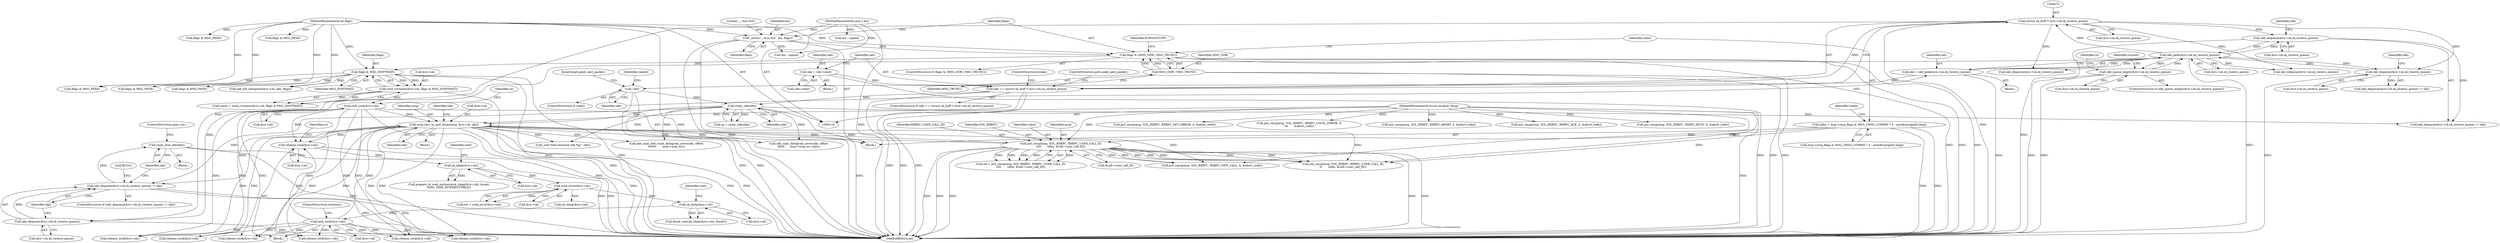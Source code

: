 digraph "0_linux_f3d3342602f8bcbf37d7c46641cb9bca7618eb1c_29@pointer" {
"1000761" [label="(Call,rxrpc_free_skb(skb))"];
"1000751" [label="(Call,skb_dequeue(&rx->sk.sk_receive_queue) != skb)"];
"1000752" [label="(Call,skb_dequeue(&rx->sk.sk_receive_queue))"];
"1000672" [label="(Call,(struct sk_buff *) &rx->sk.sk_receive_queue)"];
"1000231" [label="(Call,skb_peek(&rx->sk.sk_receive_queue))"];
"1000355" [label="(Call,skb_dequeue(&rx->sk.sk_receive_queue))"];
"1000686" [label="(Call,skb_dequeue(&rx->sk.sk_receive_queue))"];
"1000280" [label="(Call,skb_queue_empty(&rx->sk.sk_receive_queue))"];
"1000435" [label="(Call,sock_recv_ts_and_drops(msg, &rx->sk, skb))"];
"1000469" [label="(Call,put_cmsg(msg, SOL_RXRPC, RXRPC_USER_CALL_ID,\n\t\t\t\t       ullen, &call->user_call_ID))"];
"1000119" [label="(MethodParameterIn,struct msghdr *msg)"];
"1000165" [label="(Call,ullen = msg->msg_flags & MSG_CMSG_COMPAT ? 4 : sizeof(unsigned long))"];
"1000304" [label="(Call,lock_sock(&rx->sk))"];
"1000297" [label="(Call,sk_sleep(&rx->sk))"];
"1000271" [label="(Call,sock_error(&rx->sk))"];
"1000261" [label="(Call,sk_sleep(&rx->sk))"];
"1000255" [label="(Call,release_sock(&rx->sk))"];
"1000191" [label="(Call,lock_sock(&rx->sk))"];
"1000178" [label="(Call,sock_rcvtimeo(&rx->sk, flags & MSG_DONTWAIT))"];
"1000183" [label="(Call,flags & MSG_DONTWAIT)"];
"1000157" [label="(Call,flags & (MSG_OOB | MSG_TRUNC))"];
"1000152" [label="(Call,_enter(\",,,%zu,%d\", len, flags))"];
"1000120" [label="(MethodParameterIn,size_t len)"];
"1000121" [label="(MethodParameterIn,int flags)"];
"1000159" [label="(Call,MSG_OOB | MSG_TRUNC)"];
"1000313" [label="(Call,rxrpc_skb(skb))"];
"1000239" [label="(Call,!skb)"];
"1000229" [label="(Call,skb = skb_peek(&rx->sk.sk_receive_queue))"];
"1000670" [label="(Call,skb == (struct sk_buff *) &rx->sk.sk_receive_queue)"];
"1000664" [label="(Call,skb = skb->next)"];
"1000305" [label="(Call,&rx->sk)"];
"1000177" [label="(Identifier,timeo)"];
"1000230" [label="(Identifier,skb)"];
"1000920" [label="(Call,release_sock(&rx->sk))"];
"1000153" [label="(Literal,\",,,%zu,%d\")"];
"1000469" [label="(Call,put_cmsg(msg, SOL_RXRPC, RXRPC_USER_CALL_ID,\n\t\t\t\t       ullen, &call->user_call_ID))"];
"1000467" [label="(Call,ret = put_cmsg(msg, SOL_RXRPC, RXRPC_USER_CALL_ID,\n\t\t\t\t       ullen, &call->user_call_ID))"];
"1000472" [label="(Identifier,RXRPC_USER_CALL_ID)"];
"1000400" [label="(Block,)"];
"1000154" [label="(Identifier,len)"];
"1000354" [label="(Call,skb_dequeue(&rx->sk.sk_receive_queue) != skb)"];
"1000217" [label="(Call,release_sock(&rx->sk))"];
"1000240" [label="(Identifier,skb)"];
"1000766" [label="(Call,put_cmsg(msg, SOL_RXRPC, RXRPC_USER_CALL_ID,\n\t\t       ullen, &call->user_call_ID))"];
"1000304" [label="(Call,lock_sock(&rx->sk))"];
"1000471" [label="(Identifier,SOL_RXRPC)"];
"1000232" [label="(Call,&rx->sk.sk_receive_queue)"];
"1000281" [label="(Call,&rx->sk.sk_receive_queue)"];
"1000866" [label="(Call,put_cmsg(msg, SOL_RXRPC, RXRPC_LOCAL_ERROR, 4,\n\t\t\t       &abort_code))"];
"1000445" [label="(Identifier,skb)"];
"1000520" [label="(Call,len - copied)"];
"1000674" [label="(Call,&rx->sk.sk_receive_queue)"];
"1000666" [label="(Call,skb->next)"];
"1000671" [label="(Identifier,skb)"];
"1000761" [label="(Call,rxrpc_free_skb(skb))"];
"1000255" [label="(Call,release_sock(&rx->sk))"];
"1000686" [label="(Call,skb_dequeue(&rx->sk.sk_receive_queue))"];
"1000958" [label="(Call,release_sock(&rx->sk))"];
"1000624" [label="(Call,skb_dequeue(&rx->sk.sk_receive_queue))"];
"1000543" [label="(Call,skb_copy_and_csum_datagram_iovec(skb, offset,\n\t\t\t\t\t\t\t       msg->msg_iov))"];
"1000473" [label="(Identifier,ullen)"];
"1000269" [label="(Call,ret = sock_error(&rx->sk))"];
"1000732" [label="(Call,put_cmsg(msg, SOL_RXRPC, RXRPC_NEW_CALL, 0, &abort_code))"];
"1000184" [label="(Identifier,flags)"];
"1000383" [label="(Call,release_sock(&rx->sk))"];
"1000901" [label="(Call,_net(\"free terminal skb %p\", skb))"];
"1000672" [label="(Call,(struct sk_buff *) &rx->sk.sk_receive_queue)"];
"1000272" [label="(Call,&rx->sk)"];
"1000229" [label="(Call,skb = skb_peek(&rx->sk.sk_receive_queue))"];
"1000156" [label="(ControlStructure,if (flags & (MSG_OOB | MSG_TRUNC)))"];
"1000658" [label="(Call,flags & MSG_PEEK)"];
"1000572" [label="(Call,flags & MSG_PEEK)"];
"1000262" [label="(Call,&rx->sk)"];
"1000183" [label="(Call,flags & MSG_DONTWAIT)"];
"1000241" [label="(Block,)"];
"1000687" [label="(Call,&rx->sk.sk_receive_queue)"];
"1000760" [label="(Call,BUG())"];
"1000271" [label="(Call,sock_error(&rx->sk))"];
"1000303" [label="(Identifier,wait)"];
"1000192" [label="(Call,&rx->sk)"];
"1000314" [label="(Identifier,skb)"];
"1000165" [label="(Call,ullen = msg->msg_flags & MSG_CMSG_COMPAT ? 4 : sizeof(unsigned long))"];
"1000166" [label="(Identifier,ullen)"];
"1000310" [label="(JumpTarget,peek_next_packet:)"];
"1000670" [label="(Call,skb == (struct sk_buff *) &rx->sk.sk_receive_queue)"];
"1000280" [label="(Call,skb_queue_empty(&rx->sk.sk_receive_queue))"];
"1000296" [label="(Call,finish_wait(sk_sleep(&rx->sk), &wait))"];
"1000532" [label="(Call,skb_copy_datagram_iovec(skb, offset,\n\t\t\t\t\t\t      msg->msg_iov, copy))"];
"1000665" [label="(Identifier,skb)"];
"1000264" [label="(Identifier,rx)"];
"1000158" [label="(Identifier,flags)"];
"1000700" [label="(Call,release_sock(&rx->sk))"];
"1000161" [label="(Identifier,MSG_TRUNC)"];
"1000231" [label="(Call,skb_peek(&rx->sk.sk_receive_queue))"];
"1000939" [label="(Call,release_sock(&rx->sk))"];
"1000309" [label="(ControlStructure,continue;)"];
"1000746" [label="(Call,flags & MSG_PEEK)"];
"1000119" [label="(MethodParameterIn,struct msghdr *msg)"];
"1001010" [label="(MethodReturn,int)"];
"1000152" [label="(Call,_enter(\",,,%zu,%d\", len, flags))"];
"1000202" [label="(Identifier,rx)"];
"1000749" [label="(Block,)"];
"1000474" [label="(Call,&call->user_call_ID)"];
"1000185" [label="(Identifier,MSG_DONTWAIT)"];
"1000763" [label="(ControlStructure,goto out;)"];
"1000824" [label="(Call,put_cmsg(msg, SOL_RXRPC, RXRPC_ABORT, 4, &abort_code))"];
"1000159" [label="(Call,MSG_OOB | MSG_TRUNC)"];
"1000897" [label="(Call,flags & MSG_PEEK)"];
"1000752" [label="(Call,skb_dequeue(&rx->sk.sk_receive_queue))"];
"1000297" [label="(Call,sk_sleep(&rx->sk))"];
"1000470" [label="(Identifier,msg)"];
"1000267" [label="(Identifier,wait)"];
"1000616" [label="(Call,flags & MSG_PEEK)"];
"1000279" [label="(ControlStructure,if (skb_queue_empty(&rx->sk.sk_receive_queue)))"];
"1000311" [label="(Call,sp = rxrpc_skb(skb))"];
"1000437" [label="(Call,&rx->sk)"];
"1000191" [label="(Call,lock_sock(&rx->sk))"];
"1000121" [label="(MethodParameterIn,int flags)"];
"1000664" [label="(Call,skb = skb->next)"];
"1000906" [label="(Call,skb_dequeue(&rx->sk.sk_receive_queue))"];
"1000120" [label="(MethodParameterIn,size_t len)"];
"1000256" [label="(Call,&rx->sk)"];
"1000680" [label="(ControlStructure,break;)"];
"1000160" [label="(Identifier,MSG_OOB)"];
"1000157" [label="(Call,flags & (MSG_OOB | MSG_TRUNC))"];
"1000762" [label="(Identifier,skb)"];
"1000239" [label="(Call,!skb)"];
"1000238" [label="(ControlStructure,if (!skb))"];
"1000356" [label="(Call,&rx->sk.sk_receive_queue)"];
"1000750" [label="(ControlStructure,if (skb_dequeue(&rx->sk.sk_receive_queue) != skb))"];
"1000362" [label="(Identifier,skb)"];
"1000167" [label="(Call,msg->msg_flags & MSG_CMSG_COMPAT ? 4 : sizeof(unsigned long))"];
"1000178" [label="(Call,sock_rcvtimeo(&rx->sk, flags & MSG_DONTWAIT))"];
"1000661" [label="(Block,)"];
"1000155" [label="(Identifier,flags)"];
"1000290" [label="(Identifier,current)"];
"1000751" [label="(Call,skb_dequeue(&rx->sk.sk_receive_queue) != skb)"];
"1000669" [label="(ControlStructure,if (skb == (struct sk_buff *) &rx->sk.sk_receive_queue))"];
"1000176" [label="(Call,timeo = sock_rcvtimeo(&rx->sk, flags & MSG_DONTWAIT))"];
"1000261" [label="(Call,sk_sleep(&rx->sk))"];
"1000244" [label="(Identifier,copied)"];
"1000436" [label="(Identifier,msg)"];
"1000969" [label="(Call,skb_kill_datagram(&rx->sk, skb, flags))"];
"1000313" [label="(Call,rxrpc_skb(skb))"];
"1000298" [label="(Call,&rx->sk)"];
"1000685" [label="(Call,skb_dequeue(&rx->sk.sk_receive_queue) != skb)"];
"1000681" [label="(ControlStructure,goto peek_next_packet;)"];
"1000797" [label="(Call,put_cmsg(msg, SOL_RXRPC, RXRPC_ACK, 0, &abort_code))"];
"1000179" [label="(Call,&rx->sk)"];
"1000441" [label="(Identifier,skb)"];
"1000260" [label="(Call,prepare_to_wait_exclusive(sk_sleep(&rx->sk), &wait,\n\t\t\t\t\t\t  TASK_INTERRUPTIBLE))"];
"1000300" [label="(Identifier,rx)"];
"1000164" [label="(Identifier,EOPNOTSUPP)"];
"1000759" [label="(Identifier,skb)"];
"1000435" [label="(Call,sock_recv_ts_and_drops(msg, &rx->sk, skb))"];
"1000808" [label="(Call,put_cmsg(msg, SOL_RXRPC, RXRPC_BUSY, 0, &abort_code))"];
"1000845" [label="(Call,put_cmsg(msg, SOL_RXRPC, RXRPC_NET_ERROR, 4, &abort_code))"];
"1000355" [label="(Call,skb_dequeue(&rx->sk.sk_receive_queue))"];
"1000197" [label="(Block,)"];
"1000693" [label="(Identifier,skb)"];
"1000753" [label="(Call,&rx->sk.sk_receive_queue)"];
"1000988" [label="(Call,sk_sleep(&rx->sk))"];
"1000515" [label="(Call,len - copied)"];
"1000122" [label="(Block,)"];
"1000761" -> "1000749"  [label="AST: "];
"1000761" -> "1000762"  [label="CFG: "];
"1000762" -> "1000761"  [label="AST: "];
"1000763" -> "1000761"  [label="CFG: "];
"1000761" -> "1001010"  [label="DDG: "];
"1000761" -> "1001010"  [label="DDG: "];
"1000751" -> "1000761"  [label="DDG: "];
"1000751" -> "1000750"  [label="AST: "];
"1000751" -> "1000759"  [label="CFG: "];
"1000752" -> "1000751"  [label="AST: "];
"1000759" -> "1000751"  [label="AST: "];
"1000760" -> "1000751"  [label="CFG: "];
"1000762" -> "1000751"  [label="CFG: "];
"1000751" -> "1001010"  [label="DDG: "];
"1000751" -> "1001010"  [label="DDG: "];
"1000752" -> "1000751"  [label="DDG: "];
"1000435" -> "1000751"  [label="DDG: "];
"1000313" -> "1000751"  [label="DDG: "];
"1000752" -> "1000753"  [label="CFG: "];
"1000753" -> "1000752"  [label="AST: "];
"1000759" -> "1000752"  [label="CFG: "];
"1000752" -> "1001010"  [label="DDG: "];
"1000672" -> "1000752"  [label="DDG: "];
"1000231" -> "1000752"  [label="DDG: "];
"1000672" -> "1000670"  [label="AST: "];
"1000672" -> "1000674"  [label="CFG: "];
"1000673" -> "1000672"  [label="AST: "];
"1000674" -> "1000672"  [label="AST: "];
"1000670" -> "1000672"  [label="CFG: "];
"1000672" -> "1001010"  [label="DDG: "];
"1000672" -> "1000355"  [label="DDG: "];
"1000672" -> "1000624"  [label="DDG: "];
"1000672" -> "1000670"  [label="DDG: "];
"1000231" -> "1000672"  [label="DDG: "];
"1000672" -> "1000686"  [label="DDG: "];
"1000672" -> "1000906"  [label="DDG: "];
"1000231" -> "1000229"  [label="AST: "];
"1000231" -> "1000232"  [label="CFG: "];
"1000232" -> "1000231"  [label="AST: "];
"1000229" -> "1000231"  [label="CFG: "];
"1000231" -> "1001010"  [label="DDG: "];
"1000231" -> "1000229"  [label="DDG: "];
"1000355" -> "1000231"  [label="DDG: "];
"1000686" -> "1000231"  [label="DDG: "];
"1000280" -> "1000231"  [label="DDG: "];
"1000231" -> "1000280"  [label="DDG: "];
"1000231" -> "1000355"  [label="DDG: "];
"1000231" -> "1000624"  [label="DDG: "];
"1000231" -> "1000686"  [label="DDG: "];
"1000231" -> "1000906"  [label="DDG: "];
"1000355" -> "1000354"  [label="AST: "];
"1000355" -> "1000356"  [label="CFG: "];
"1000356" -> "1000355"  [label="AST: "];
"1000362" -> "1000355"  [label="CFG: "];
"1000355" -> "1001010"  [label="DDG: "];
"1000355" -> "1000354"  [label="DDG: "];
"1000686" -> "1000685"  [label="AST: "];
"1000686" -> "1000687"  [label="CFG: "];
"1000687" -> "1000686"  [label="AST: "];
"1000693" -> "1000686"  [label="CFG: "];
"1000686" -> "1001010"  [label="DDG: "];
"1000686" -> "1000685"  [label="DDG: "];
"1000280" -> "1000279"  [label="AST: "];
"1000280" -> "1000281"  [label="CFG: "];
"1000281" -> "1000280"  [label="AST: "];
"1000290" -> "1000280"  [label="CFG: "];
"1000300" -> "1000280"  [label="CFG: "];
"1000280" -> "1001010"  [label="DDG: "];
"1000280" -> "1001010"  [label="DDG: "];
"1000435" -> "1000400"  [label="AST: "];
"1000435" -> "1000441"  [label="CFG: "];
"1000436" -> "1000435"  [label="AST: "];
"1000437" -> "1000435"  [label="AST: "];
"1000441" -> "1000435"  [label="AST: "];
"1000445" -> "1000435"  [label="CFG: "];
"1000435" -> "1001010"  [label="DDG: "];
"1000435" -> "1001010"  [label="DDG: "];
"1000435" -> "1001010"  [label="DDG: "];
"1000435" -> "1000217"  [label="DDG: "];
"1000435" -> "1000255"  [label="DDG: "];
"1000435" -> "1000383"  [label="DDG: "];
"1000469" -> "1000435"  [label="DDG: "];
"1000119" -> "1000435"  [label="DDG: "];
"1000304" -> "1000435"  [label="DDG: "];
"1000191" -> "1000435"  [label="DDG: "];
"1000313" -> "1000435"  [label="DDG: "];
"1000435" -> "1000469"  [label="DDG: "];
"1000435" -> "1000532"  [label="DDG: "];
"1000435" -> "1000543"  [label="DDG: "];
"1000435" -> "1000700"  [label="DDG: "];
"1000435" -> "1000732"  [label="DDG: "];
"1000435" -> "1000766"  [label="DDG: "];
"1000435" -> "1000901"  [label="DDG: "];
"1000435" -> "1000920"  [label="DDG: "];
"1000435" -> "1000939"  [label="DDG: "];
"1000435" -> "1000958"  [label="DDG: "];
"1000469" -> "1000467"  [label="AST: "];
"1000469" -> "1000474"  [label="CFG: "];
"1000470" -> "1000469"  [label="AST: "];
"1000471" -> "1000469"  [label="AST: "];
"1000472" -> "1000469"  [label="AST: "];
"1000473" -> "1000469"  [label="AST: "];
"1000474" -> "1000469"  [label="AST: "];
"1000467" -> "1000469"  [label="CFG: "];
"1000469" -> "1001010"  [label="DDG: "];
"1000469" -> "1001010"  [label="DDG: "];
"1000469" -> "1001010"  [label="DDG: "];
"1000469" -> "1001010"  [label="DDG: "];
"1000469" -> "1001010"  [label="DDG: "];
"1000469" -> "1000467"  [label="DDG: "];
"1000469" -> "1000467"  [label="DDG: "];
"1000469" -> "1000467"  [label="DDG: "];
"1000469" -> "1000467"  [label="DDG: "];
"1000469" -> "1000467"  [label="DDG: "];
"1000119" -> "1000469"  [label="DDG: "];
"1000165" -> "1000469"  [label="DDG: "];
"1000469" -> "1000732"  [label="DDG: "];
"1000469" -> "1000732"  [label="DDG: "];
"1000469" -> "1000766"  [label="DDG: "];
"1000469" -> "1000766"  [label="DDG: "];
"1000469" -> "1000766"  [label="DDG: "];
"1000469" -> "1000766"  [label="DDG: "];
"1000469" -> "1000766"  [label="DDG: "];
"1000119" -> "1000116"  [label="AST: "];
"1000119" -> "1001010"  [label="DDG: "];
"1000119" -> "1000732"  [label="DDG: "];
"1000119" -> "1000766"  [label="DDG: "];
"1000119" -> "1000797"  [label="DDG: "];
"1000119" -> "1000808"  [label="DDG: "];
"1000119" -> "1000824"  [label="DDG: "];
"1000119" -> "1000845"  [label="DDG: "];
"1000119" -> "1000866"  [label="DDG: "];
"1000165" -> "1000122"  [label="AST: "];
"1000165" -> "1000167"  [label="CFG: "];
"1000166" -> "1000165"  [label="AST: "];
"1000167" -> "1000165"  [label="AST: "];
"1000177" -> "1000165"  [label="CFG: "];
"1000165" -> "1001010"  [label="DDG: "];
"1000165" -> "1001010"  [label="DDG: "];
"1000165" -> "1000766"  [label="DDG: "];
"1000304" -> "1000241"  [label="AST: "];
"1000304" -> "1000305"  [label="CFG: "];
"1000305" -> "1000304"  [label="AST: "];
"1000309" -> "1000304"  [label="CFG: "];
"1000304" -> "1001010"  [label="DDG: "];
"1000304" -> "1000217"  [label="DDG: "];
"1000304" -> "1000255"  [label="DDG: "];
"1000297" -> "1000304"  [label="DDG: "];
"1000304" -> "1000383"  [label="DDG: "];
"1000304" -> "1000700"  [label="DDG: "];
"1000304" -> "1000920"  [label="DDG: "];
"1000304" -> "1000939"  [label="DDG: "];
"1000304" -> "1000958"  [label="DDG: "];
"1000297" -> "1000296"  [label="AST: "];
"1000297" -> "1000298"  [label="CFG: "];
"1000298" -> "1000297"  [label="AST: "];
"1000303" -> "1000297"  [label="CFG: "];
"1000297" -> "1000296"  [label="DDG: "];
"1000271" -> "1000297"  [label="DDG: "];
"1000271" -> "1000269"  [label="AST: "];
"1000271" -> "1000272"  [label="CFG: "];
"1000272" -> "1000271"  [label="AST: "];
"1000269" -> "1000271"  [label="CFG: "];
"1000271" -> "1000269"  [label="DDG: "];
"1000261" -> "1000271"  [label="DDG: "];
"1000271" -> "1000988"  [label="DDG: "];
"1000261" -> "1000260"  [label="AST: "];
"1000261" -> "1000262"  [label="CFG: "];
"1000262" -> "1000261"  [label="AST: "];
"1000267" -> "1000261"  [label="CFG: "];
"1000261" -> "1000260"  [label="DDG: "];
"1000255" -> "1000261"  [label="DDG: "];
"1000255" -> "1000241"  [label="AST: "];
"1000255" -> "1000256"  [label="CFG: "];
"1000256" -> "1000255"  [label="AST: "];
"1000264" -> "1000255"  [label="CFG: "];
"1000255" -> "1001010"  [label="DDG: "];
"1000191" -> "1000255"  [label="DDG: "];
"1000191" -> "1000122"  [label="AST: "];
"1000191" -> "1000192"  [label="CFG: "];
"1000192" -> "1000191"  [label="AST: "];
"1000202" -> "1000191"  [label="CFG: "];
"1000191" -> "1001010"  [label="DDG: "];
"1000178" -> "1000191"  [label="DDG: "];
"1000191" -> "1000217"  [label="DDG: "];
"1000191" -> "1000383"  [label="DDG: "];
"1000191" -> "1000700"  [label="DDG: "];
"1000191" -> "1000920"  [label="DDG: "];
"1000191" -> "1000939"  [label="DDG: "];
"1000191" -> "1000958"  [label="DDG: "];
"1000178" -> "1000176"  [label="AST: "];
"1000178" -> "1000183"  [label="CFG: "];
"1000179" -> "1000178"  [label="AST: "];
"1000183" -> "1000178"  [label="AST: "];
"1000176" -> "1000178"  [label="CFG: "];
"1000178" -> "1001010"  [label="DDG: "];
"1000178" -> "1000176"  [label="DDG: "];
"1000178" -> "1000176"  [label="DDG: "];
"1000183" -> "1000178"  [label="DDG: "];
"1000183" -> "1000178"  [label="DDG: "];
"1000183" -> "1000185"  [label="CFG: "];
"1000184" -> "1000183"  [label="AST: "];
"1000185" -> "1000183"  [label="AST: "];
"1000183" -> "1001010"  [label="DDG: "];
"1000183" -> "1001010"  [label="DDG: "];
"1000157" -> "1000183"  [label="DDG: "];
"1000121" -> "1000183"  [label="DDG: "];
"1000183" -> "1000572"  [label="DDG: "];
"1000183" -> "1000746"  [label="DDG: "];
"1000183" -> "1000897"  [label="DDG: "];
"1000183" -> "1000969"  [label="DDG: "];
"1000157" -> "1000156"  [label="AST: "];
"1000157" -> "1000159"  [label="CFG: "];
"1000158" -> "1000157"  [label="AST: "];
"1000159" -> "1000157"  [label="AST: "];
"1000164" -> "1000157"  [label="CFG: "];
"1000166" -> "1000157"  [label="CFG: "];
"1000157" -> "1001010"  [label="DDG: "];
"1000157" -> "1001010"  [label="DDG: "];
"1000157" -> "1001010"  [label="DDG: "];
"1000152" -> "1000157"  [label="DDG: "];
"1000121" -> "1000157"  [label="DDG: "];
"1000159" -> "1000157"  [label="DDG: "];
"1000159" -> "1000157"  [label="DDG: "];
"1000152" -> "1000122"  [label="AST: "];
"1000152" -> "1000155"  [label="CFG: "];
"1000153" -> "1000152"  [label="AST: "];
"1000154" -> "1000152"  [label="AST: "];
"1000155" -> "1000152"  [label="AST: "];
"1000158" -> "1000152"  [label="CFG: "];
"1000152" -> "1001010"  [label="DDG: "];
"1000152" -> "1001010"  [label="DDG: "];
"1000120" -> "1000152"  [label="DDG: "];
"1000121" -> "1000152"  [label="DDG: "];
"1000152" -> "1000515"  [label="DDG: "];
"1000120" -> "1000116"  [label="AST: "];
"1000120" -> "1001010"  [label="DDG: "];
"1000120" -> "1000515"  [label="DDG: "];
"1000120" -> "1000520"  [label="DDG: "];
"1000121" -> "1000116"  [label="AST: "];
"1000121" -> "1001010"  [label="DDG: "];
"1000121" -> "1000572"  [label="DDG: "];
"1000121" -> "1000616"  [label="DDG: "];
"1000121" -> "1000658"  [label="DDG: "];
"1000121" -> "1000746"  [label="DDG: "];
"1000121" -> "1000897"  [label="DDG: "];
"1000121" -> "1000969"  [label="DDG: "];
"1000159" -> "1000161"  [label="CFG: "];
"1000160" -> "1000159"  [label="AST: "];
"1000161" -> "1000159"  [label="AST: "];
"1000159" -> "1001010"  [label="DDG: "];
"1000159" -> "1001010"  [label="DDG: "];
"1000313" -> "1000311"  [label="AST: "];
"1000313" -> "1000314"  [label="CFG: "];
"1000314" -> "1000313"  [label="AST: "];
"1000311" -> "1000313"  [label="CFG: "];
"1000313" -> "1001010"  [label="DDG: "];
"1000313" -> "1000311"  [label="DDG: "];
"1000239" -> "1000313"  [label="DDG: "];
"1000670" -> "1000313"  [label="DDG: "];
"1000313" -> "1000354"  [label="DDG: "];
"1000313" -> "1000532"  [label="DDG: "];
"1000313" -> "1000543"  [label="DDG: "];
"1000313" -> "1000901"  [label="DDG: "];
"1000239" -> "1000238"  [label="AST: "];
"1000239" -> "1000240"  [label="CFG: "];
"1000240" -> "1000239"  [label="AST: "];
"1000244" -> "1000239"  [label="CFG: "];
"1000310" -> "1000239"  [label="CFG: "];
"1000239" -> "1001010"  [label="DDG: "];
"1000239" -> "1001010"  [label="DDG: "];
"1000229" -> "1000239"  [label="DDG: "];
"1000229" -> "1000197"  [label="AST: "];
"1000230" -> "1000229"  [label="AST: "];
"1000240" -> "1000229"  [label="CFG: "];
"1000229" -> "1001010"  [label="DDG: "];
"1000670" -> "1000669"  [label="AST: "];
"1000671" -> "1000670"  [label="AST: "];
"1000680" -> "1000670"  [label="CFG: "];
"1000681" -> "1000670"  [label="CFG: "];
"1000670" -> "1001010"  [label="DDG: "];
"1000670" -> "1001010"  [label="DDG: "];
"1000670" -> "1001010"  [label="DDG: "];
"1000664" -> "1000670"  [label="DDG: "];
"1000664" -> "1000661"  [label="AST: "];
"1000664" -> "1000666"  [label="CFG: "];
"1000665" -> "1000664"  [label="AST: "];
"1000666" -> "1000664"  [label="AST: "];
"1000671" -> "1000664"  [label="CFG: "];
"1000664" -> "1001010"  [label="DDG: "];
}
